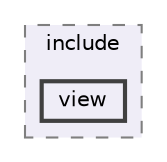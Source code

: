 digraph "C:/Users/Katia/Documents/GitHub/code_base_obscuration/include/view"
{
 // LATEX_PDF_SIZE
  bgcolor="transparent";
  edge [fontname=Helvetica,fontsize=10,labelfontname=Helvetica,labelfontsize=10];
  node [fontname=Helvetica,fontsize=10,shape=box,height=0.2,width=0.4];
  compound=true
  subgraph clusterdir_22d02f5bb5fe1487c74e4ebfacc28211 {
    graph [ bgcolor="#efedf7", pencolor="grey50", label="include", fontname=Helvetica,fontsize=10 style="filled,dashed", URL="dir_22d02f5bb5fe1487c74e4ebfacc28211.html",tooltip=""]
  dir_dbdc06bdeb54f2f7979fac6965b6c004 [label="view", fillcolor="#efedf7", color="grey25", style="filled,bold", URL="dir_dbdc06bdeb54f2f7979fac6965b6c004.html",tooltip=""];
  }
}
